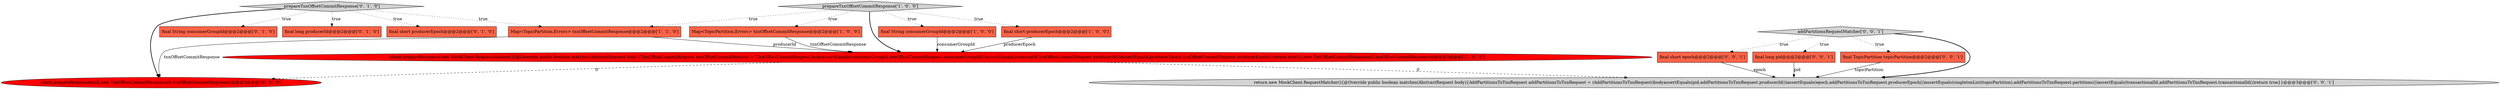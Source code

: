 digraph {
7 [style = filled, label = "client.prepareResponse(null,new TxnOffsetCommitResponse(0,txnOffsetCommitResponse))@@@3@@@['0', '1', '0']", fillcolor = red, shape = ellipse image = "AAA1AAABBB2BBB"];
1 [style = filled, label = "final short producerEpoch@@@2@@@['1', '0', '0']", fillcolor = tomato, shape = box image = "AAA0AAABBB1BBB"];
9 [style = filled, label = "prepareTxnOffsetCommitResponse['0', '1', '0']", fillcolor = lightgray, shape = diamond image = "AAA0AAABBB2BBB"];
0 [style = filled, label = "Map<TopicPartition,Errors> txnOffsetCommitResponse@@@2@@@['1', '0', '0']", fillcolor = tomato, shape = box image = "AAA0AAABBB1BBB"];
4 [style = filled, label = "prepareTxnOffsetCommitResponse['1', '0', '0']", fillcolor = lightgray, shape = diamond image = "AAA0AAABBB1BBB"];
8 [style = filled, label = "final String consumerGroupId@@@2@@@['0', '1', '0']", fillcolor = tomato, shape = box image = "AAA0AAABBB2BBB"];
3 [style = filled, label = "Map<TopicPartition,Errors> txnOffsetCommitResponse@@@2@@@['1', '1', '0']", fillcolor = tomato, shape = box image = "AAA0AAABBB1BBB"];
6 [style = filled, label = "final long producerId@@@2@@@['0', '1', '0']", fillcolor = tomato, shape = box image = "AAA0AAABBB2BBB"];
14 [style = filled, label = "addPartitionsRequestMatcher['0', '0', '1']", fillcolor = lightgray, shape = diamond image = "AAA0AAABBB3BBB"];
15 [style = filled, label = "final TopicPartition topicPartition@@@2@@@['0', '0', '1']", fillcolor = tomato, shape = box image = "AAA0AAABBB3BBB"];
5 [style = filled, label = "client.prepareResponse(new MockClient.RequestMatcher(){@Override public boolean matches(AbstractRequest body){TxnOffsetCommitRequest txnOffsetCommitRequest = (TxnOffsetCommitRequest)bodyassertEquals(consumerGroupId,txnOffsetCommitRequest.consumerGroupId())assertEquals(producerId,txnOffsetCommitRequest.producerId())assertEquals(producerEpoch,txnOffsetCommitRequest.producerEpoch())return true}},new TxnOffsetCommitResponse(0,txnOffsetCommitResponse))@@@3@@@['1', '0', '0']", fillcolor = red, shape = ellipse image = "AAA1AAABBB1BBB"];
11 [style = filled, label = "return new MockClient.RequestMatcher(){@Override public boolean matches(AbstractRequest body){AddPartitionsToTxnRequest addPartitionsToTxnRequest = (AddPartitionsToTxnRequest)bodyassertEquals(pid,addPartitionsToTxnRequest.producerId())assertEquals(epoch,addPartitionsToTxnRequest.producerEpoch())assertEquals(singletonList(topicPartition),addPartitionsToTxnRequest.partitions())assertEquals(transactionalId,addPartitionsToTxnRequest.transactionalId())return true}}@@@3@@@['0', '0', '1']", fillcolor = lightgray, shape = ellipse image = "AAA0AAABBB3BBB"];
12 [style = filled, label = "final short epoch@@@2@@@['0', '0', '1']", fillcolor = tomato, shape = box image = "AAA0AAABBB3BBB"];
10 [style = filled, label = "final short producerEpoch@@@2@@@['0', '1', '0']", fillcolor = tomato, shape = box image = "AAA0AAABBB2BBB"];
2 [style = filled, label = "final String consumerGroupId@@@2@@@['1', '0', '0']", fillcolor = tomato, shape = box image = "AAA0AAABBB1BBB"];
13 [style = filled, label = "final long pid@@@2@@@['0', '0', '1']", fillcolor = tomato, shape = box image = "AAA0AAABBB3BBB"];
13->11 [style = solid, label="pid"];
14->12 [style = dotted, label="true"];
4->1 [style = dotted, label="true"];
4->0 [style = dotted, label="true"];
12->11 [style = solid, label="epoch"];
9->7 [style = bold, label=""];
9->6 [style = dotted, label="true"];
2->5 [style = solid, label="consumerGroupId"];
3->5 [style = solid, label="producerId"];
14->13 [style = dotted, label="true"];
4->2 [style = dotted, label="true"];
9->8 [style = dotted, label="true"];
3->7 [style = solid, label="txnOffsetCommitResponse"];
0->5 [style = solid, label="txnOffsetCommitResponse"];
14->15 [style = dotted, label="true"];
4->3 [style = dotted, label="true"];
5->11 [style = dashed, label="0"];
15->11 [style = solid, label="topicPartition"];
1->5 [style = solid, label="producerEpoch"];
5->7 [style = dashed, label="0"];
9->10 [style = dotted, label="true"];
14->11 [style = bold, label=""];
4->5 [style = bold, label=""];
9->3 [style = dotted, label="true"];
}
